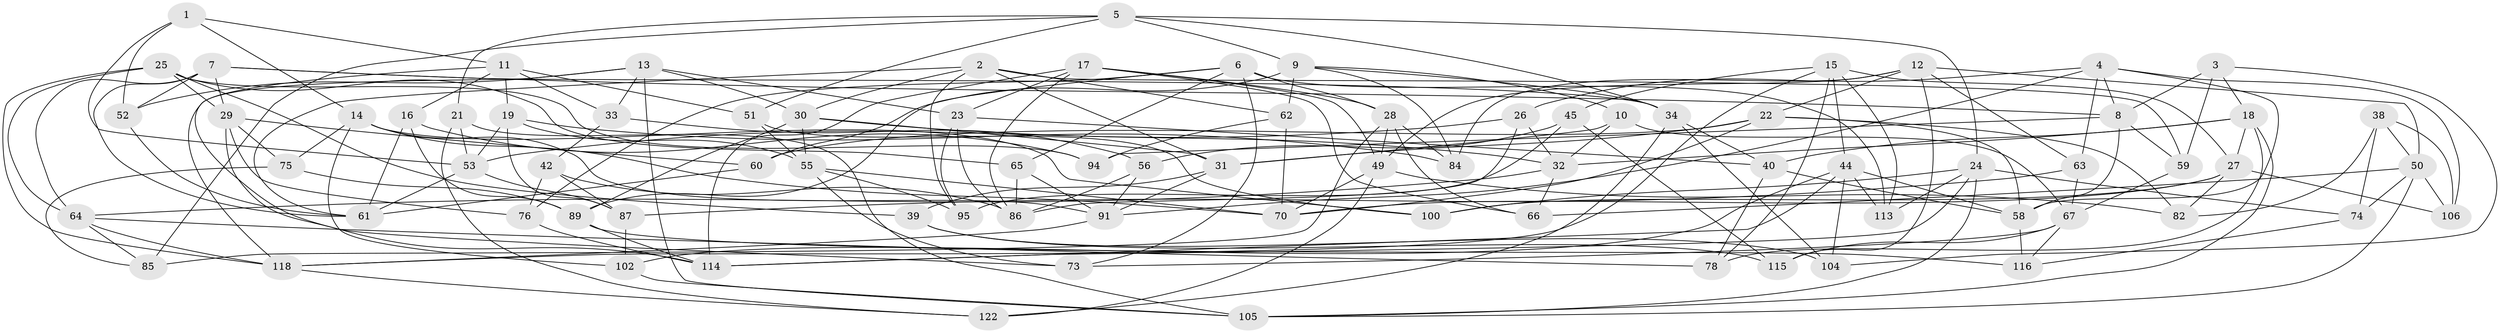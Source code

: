 // original degree distribution, {4: 1.0}
// Generated by graph-tools (version 1.1) at 2025/42/03/06/25 10:42:16]
// undirected, 82 vertices, 206 edges
graph export_dot {
graph [start="1"]
  node [color=gray90,style=filled];
  1;
  2 [super="+37"];
  3;
  4 [super="+36"];
  5 [super="+47"];
  6 [super="+120"];
  7 [super="+72"];
  8 [super="+81"];
  9 [super="+93"];
  10;
  11 [super="+35"];
  12 [super="+41"];
  13 [super="+54"];
  14 [super="+20"];
  15 [super="+107"];
  16;
  17 [super="+111"];
  18 [super="+79"];
  19 [super="+80"];
  21;
  22 [super="+69"];
  23 [super="+90"];
  24 [super="+121"];
  25 [super="+46"];
  26;
  27 [super="+101"];
  28 [super="+71"];
  29 [super="+112"];
  30 [super="+43"];
  31 [super="+48"];
  32 [super="+98"];
  33;
  34 [super="+123"];
  38;
  39;
  40 [super="+77"];
  42;
  44 [super="+119"];
  45;
  49 [super="+125"];
  50 [super="+83"];
  51;
  52;
  53 [super="+96"];
  55 [super="+57"];
  56;
  58 [super="+68"];
  59;
  60;
  61 [super="+92"];
  62;
  63;
  64 [super="+88"];
  65;
  66;
  67 [super="+126"];
  70 [super="+110"];
  73;
  74;
  75;
  76;
  78;
  82;
  84;
  85;
  86 [super="+99"];
  87 [super="+97"];
  89 [super="+108"];
  91 [super="+103"];
  94;
  95;
  100;
  102;
  104;
  105 [super="+109"];
  106;
  113;
  114 [super="+117"];
  115;
  116;
  118 [super="+124"];
  122;
  1 -- 52;
  1 -- 14;
  1 -- 53;
  1 -- 11;
  2 -- 95;
  2 -- 61;
  2 -- 30;
  2 -- 59;
  2 -- 62;
  2 -- 31;
  3 -- 18;
  3 -- 59;
  3 -- 104;
  3 -- 8;
  4 -- 106;
  4 -- 58;
  4 -- 8;
  4 -- 26;
  4 -- 91;
  4 -- 63;
  5 -- 21;
  5 -- 85;
  5 -- 51;
  5 -- 24;
  5 -- 9;
  5 -- 34;
  6 -- 76;
  6 -- 113;
  6 -- 65;
  6 -- 89;
  6 -- 73;
  6 -- 28;
  7 -- 52;
  7 -- 8;
  7 -- 64;
  7 -- 34;
  7 -- 29;
  7 -- 61;
  8 -- 59;
  8 -- 94;
  8 -- 58;
  9 -- 84;
  9 -- 34;
  9 -- 62;
  9 -- 10;
  9 -- 60;
  10 -- 31;
  10 -- 67;
  10 -- 32;
  11 -- 16;
  11 -- 73;
  11 -- 51;
  11 -- 19;
  11 -- 33;
  12 -- 115;
  12 -- 63;
  12 -- 49;
  12 -- 84;
  12 -- 22;
  12 -- 50;
  13 -- 105;
  13 -- 52;
  13 -- 30;
  13 -- 33;
  13 -- 118;
  13 -- 23;
  14 -- 100;
  14 -- 102;
  14 -- 75;
  14 -- 91;
  14 -- 70;
  15 -- 78;
  15 -- 113;
  15 -- 45;
  15 -- 118;
  15 -- 44;
  15 -- 27;
  16 -- 94;
  16 -- 61;
  16 -- 89;
  17 -- 114;
  17 -- 49;
  17 -- 66;
  17 -- 86;
  17 -- 23;
  17 -- 28;
  18 -- 32;
  18 -- 40;
  18 -- 105;
  18 -- 78;
  18 -- 27;
  19 -- 87 [weight=2];
  19 -- 84;
  19 -- 53;
  19 -- 55;
  21 -- 53;
  21 -- 122;
  21 -- 105;
  22 -- 60;
  22 -- 31;
  22 -- 58;
  22 -- 82;
  22 -- 70;
  23 -- 40 [weight=2];
  23 -- 86;
  23 -- 95;
  24 -- 113;
  24 -- 105;
  24 -- 114;
  24 -- 100;
  24 -- 74;
  25 -- 94;
  25 -- 39;
  25 -- 64;
  25 -- 118;
  25 -- 65;
  25 -- 29;
  26 -- 53;
  26 -- 32;
  26 -- 86;
  27 -- 70;
  27 -- 100;
  27 -- 82;
  27 -- 106;
  28 -- 84;
  28 -- 66;
  28 -- 85;
  28 -- 49;
  29 -- 76;
  29 -- 114;
  29 -- 75;
  29 -- 60;
  30 -- 89;
  30 -- 55;
  30 -- 31;
  30 -- 32;
  31 -- 39;
  31 -- 91;
  32 -- 66;
  32 -- 64;
  33 -- 42;
  33 -- 56;
  34 -- 104;
  34 -- 122;
  34 -- 40;
  38 -- 106;
  38 -- 74;
  38 -- 50;
  38 -- 82;
  39 -- 104;
  39 -- 115;
  40 -- 78;
  40 -- 58;
  42 -- 86;
  42 -- 87;
  42 -- 76;
  44 -- 104;
  44 -- 102;
  44 -- 58;
  44 -- 113;
  44 -- 114;
  45 -- 95;
  45 -- 56;
  45 -- 115;
  49 -- 82;
  49 -- 122;
  49 -- 70;
  50 -- 66;
  50 -- 105;
  50 -- 74;
  50 -- 106;
  51 -- 100;
  51 -- 55;
  52 -- 61;
  53 -- 87;
  53 -- 61;
  55 -- 70;
  55 -- 73;
  55 -- 95;
  56 -- 86;
  56 -- 91;
  58 -- 116;
  59 -- 67;
  60 -- 61;
  62 -- 70;
  62 -- 94;
  63 -- 67;
  63 -- 87;
  64 -- 78;
  64 -- 118;
  64 -- 85;
  65 -- 91;
  65 -- 86;
  67 -- 115;
  67 -- 116;
  67 -- 73;
  74 -- 116;
  75 -- 89;
  75 -- 85;
  76 -- 114;
  87 -- 102;
  89 -- 116;
  89 -- 114;
  91 -- 118;
  102 -- 105;
  118 -- 122;
}
